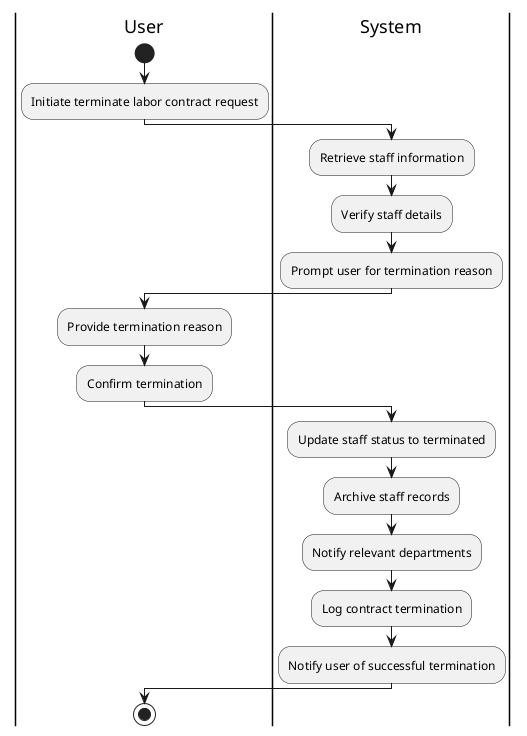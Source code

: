@startuml "Terminate the labor contract with staff"
|User|
start

:Initiate terminate labor contract request;

|System|
:Retrieve staff information;
:Verify staff details;
:Prompt user for termination reason;

|User|
:Provide termination reason;
:Confirm termination;

|System|
:Update staff status to terminated;
:Archive staff records;
:Notify relevant departments;
:Log contract termination;
:Notify user of successful termination;

|User|
stop
@enduml
